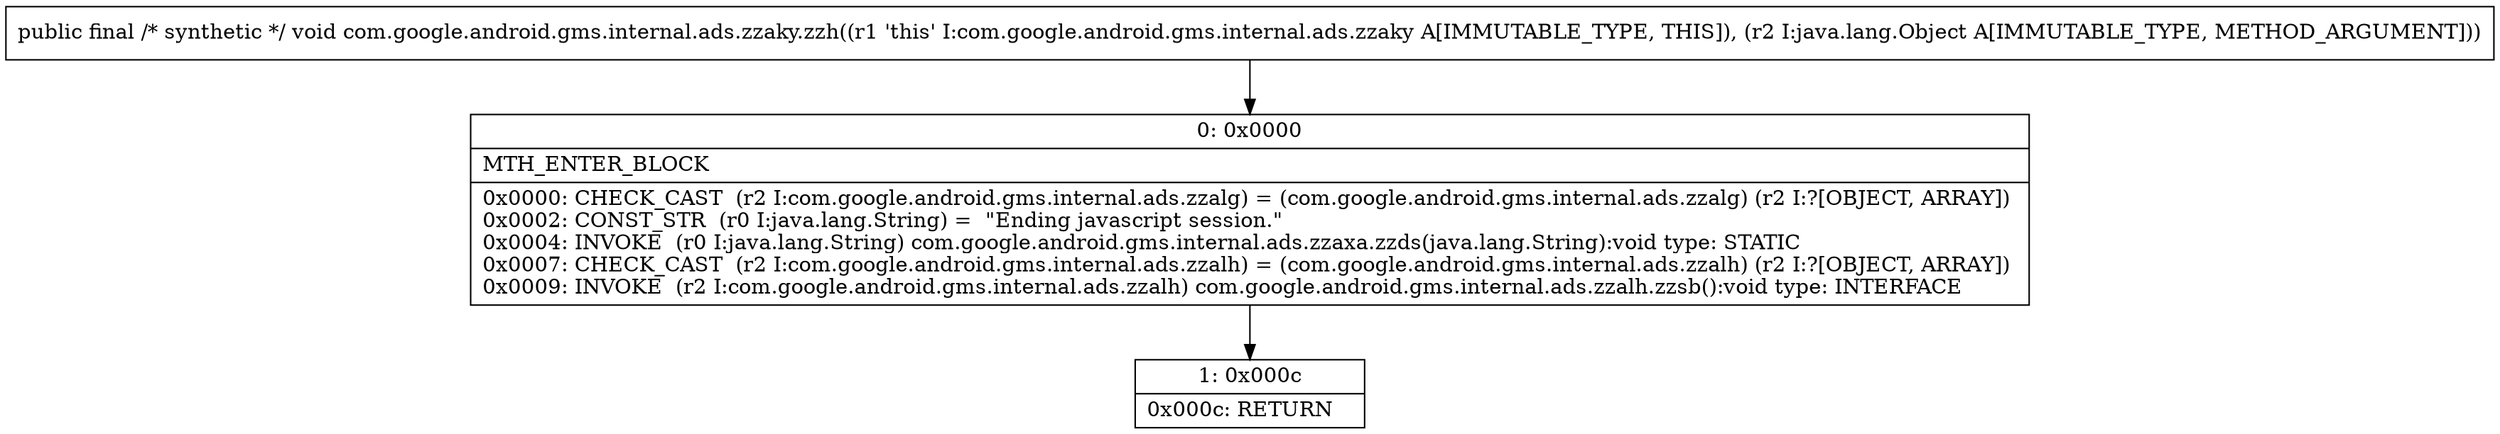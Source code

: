 digraph "CFG forcom.google.android.gms.internal.ads.zzaky.zzh(Ljava\/lang\/Object;)V" {
Node_0 [shape=record,label="{0\:\ 0x0000|MTH_ENTER_BLOCK\l|0x0000: CHECK_CAST  (r2 I:com.google.android.gms.internal.ads.zzalg) = (com.google.android.gms.internal.ads.zzalg) (r2 I:?[OBJECT, ARRAY]) \l0x0002: CONST_STR  (r0 I:java.lang.String) =  \"Ending javascript session.\" \l0x0004: INVOKE  (r0 I:java.lang.String) com.google.android.gms.internal.ads.zzaxa.zzds(java.lang.String):void type: STATIC \l0x0007: CHECK_CAST  (r2 I:com.google.android.gms.internal.ads.zzalh) = (com.google.android.gms.internal.ads.zzalh) (r2 I:?[OBJECT, ARRAY]) \l0x0009: INVOKE  (r2 I:com.google.android.gms.internal.ads.zzalh) com.google.android.gms.internal.ads.zzalh.zzsb():void type: INTERFACE \l}"];
Node_1 [shape=record,label="{1\:\ 0x000c|0x000c: RETURN   \l}"];
MethodNode[shape=record,label="{public final \/* synthetic *\/ void com.google.android.gms.internal.ads.zzaky.zzh((r1 'this' I:com.google.android.gms.internal.ads.zzaky A[IMMUTABLE_TYPE, THIS]), (r2 I:java.lang.Object A[IMMUTABLE_TYPE, METHOD_ARGUMENT])) }"];
MethodNode -> Node_0;
Node_0 -> Node_1;
}

